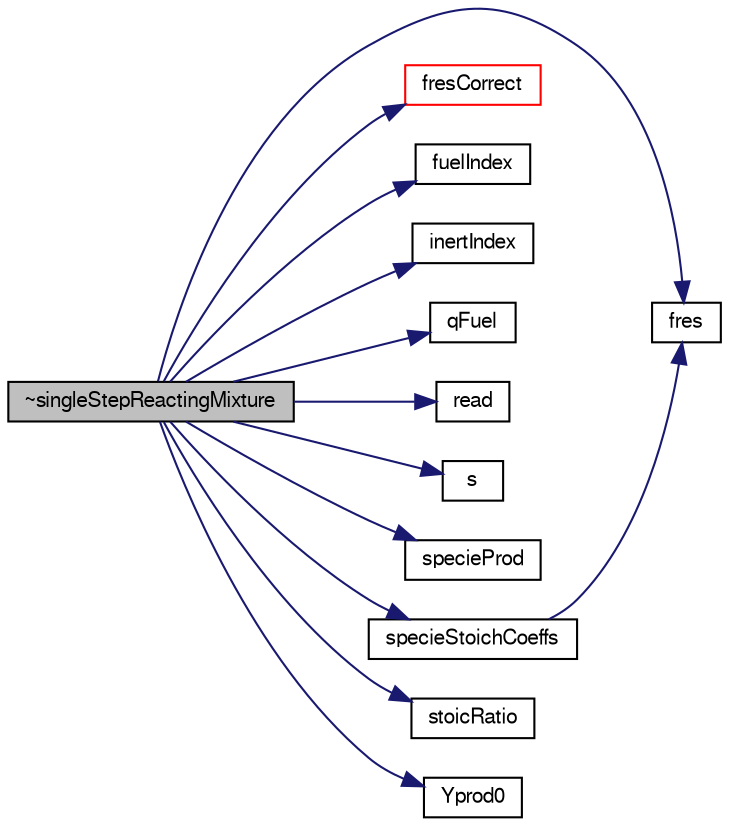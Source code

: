 digraph "~singleStepReactingMixture"
{
  bgcolor="transparent";
  edge [fontname="FreeSans",fontsize="10",labelfontname="FreeSans",labelfontsize="10"];
  node [fontname="FreeSans",fontsize="10",shape=record];
  rankdir="LR";
  Node60 [label="~singleStepReactingMixture",height=0.2,width=0.4,color="black", fillcolor="grey75", style="filled", fontcolor="black"];
  Node60 -> Node61 [color="midnightblue",fontsize="10",style="solid",fontname="FreeSans"];
  Node61 [label="fres",height=0.2,width=0.4,color="black",URL="$a30154.html#a4ff6a58ecadd046f044dd96219305950",tooltip="Return the list of components residual. "];
  Node60 -> Node62 [color="midnightblue",fontsize="10",style="solid",fontname="FreeSans"];
  Node62 [label="fresCorrect",height=0.2,width=0.4,color="red",URL="$a30154.html#a105d3612693f9a241191e881a344b5cf",tooltip="Calculates the residual for all components. "];
  Node60 -> Node68 [color="midnightblue",fontsize="10",style="solid",fontname="FreeSans"];
  Node68 [label="fuelIndex",height=0.2,width=0.4,color="black",URL="$a30154.html#a7590e7671b9078ecc49a43c4ec081e41",tooltip="Return the fuel specie index. "];
  Node60 -> Node69 [color="midnightblue",fontsize="10",style="solid",fontname="FreeSans"];
  Node69 [label="inertIndex",height=0.2,width=0.4,color="black",URL="$a30154.html#a4ffdc1a3b408c9d4c0131acd4a73609d",tooltip="Return the inert specie index. "];
  Node60 -> Node70 [color="midnightblue",fontsize="10",style="solid",fontname="FreeSans"];
  Node70 [label="qFuel",height=0.2,width=0.4,color="black",URL="$a30154.html#ad5b6f9cb5a28c0d11658e587537df894",tooltip="Return the heat of combustion [J/Kg]. "];
  Node60 -> Node71 [color="midnightblue",fontsize="10",style="solid",fontname="FreeSans"];
  Node71 [label="read",height=0.2,width=0.4,color="black",URL="$a30154.html#aa9b8764750bd9ff67ca32b6551dc7847",tooltip="Read dictionary. "];
  Node60 -> Node72 [color="midnightblue",fontsize="10",style="solid",fontname="FreeSans"];
  Node72 [label="s",height=0.2,width=0.4,color="black",URL="$a30154.html#ab1dd10d16affdab9e6b9c2b0b9011791",tooltip="Return the Stoichiometric oxygen-fuel mass ratio. "];
  Node60 -> Node73 [color="midnightblue",fontsize="10",style="solid",fontname="FreeSans"];
  Node73 [label="specieProd",height=0.2,width=0.4,color="black",URL="$a30154.html#a03f88a21ff3572b69a85f2920ad60734",tooltip="Return the list to indicate if specie is produced/consumed. "];
  Node60 -> Node74 [color="midnightblue",fontsize="10",style="solid",fontname="FreeSans"];
  Node74 [label="specieStoichCoeffs",height=0.2,width=0.4,color="black",URL="$a30154.html#aa15ff1056c085170e63e8133b649c466",tooltip="Return the stoichiometric coefficient for the reaction. "];
  Node74 -> Node61 [color="midnightblue",fontsize="10",style="solid",fontname="FreeSans"];
  Node60 -> Node75 [color="midnightblue",fontsize="10",style="solid",fontname="FreeSans"];
  Node75 [label="stoicRatio",height=0.2,width=0.4,color="black",URL="$a30154.html#a908425badbf8650f25ef2951d1d1fa29",tooltip="Return the stoichiometric air-fuel mass ratio. "];
  Node60 -> Node76 [color="midnightblue",fontsize="10",style="solid",fontname="FreeSans"];
  Node76 [label="Yprod0",height=0.2,width=0.4,color="black",URL="$a30154.html#ac97a51da2a3c9a3d59d457ed88cc010a",tooltip="Return the list of products mass concentrations. "];
}
